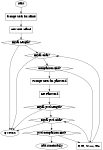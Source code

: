 digraph graphname {
	// This attribute applies to the graph itself
	size="1,1";
	// The label attribute can be used to change the label of a node
	node [shape=ellipse]; start  "load successfully" "F, return";
	node [shape=box];"Prompt User for name" "Prompt User for password" "Get User Name" "F, DI, SI ++; CL--" "Get Password"; 
	node [shape=diamond]; "Equal Length?" "Equal Char?" "Comparison End?" "Equal pwd Length?" "Equal pwd Char?" "pwd Comparison End?";
start->"Prompt User for name"->"Get User Name"->"Equal Length?"->"Equal Char?"->"Comparison End?"->"Prompt User for password"->"Get Password"->"Equal pwd Length?"->"Equal pwd Char?"->"pwd Comparison End?"->"load successfully"; "Comparison End?"->"F, DI, SI ++; CL--"->"Equal Char?"; "Equal Char?"->"F, return";"Equal Length?"->"F, return"; "Equal pwd Length?"->"F, return"; "Equal pwd Char?"->"F, return";"pwd Comparison End?"->"F, DI, SI ++; CL--"->"Equal pwd Char?";
	
}
